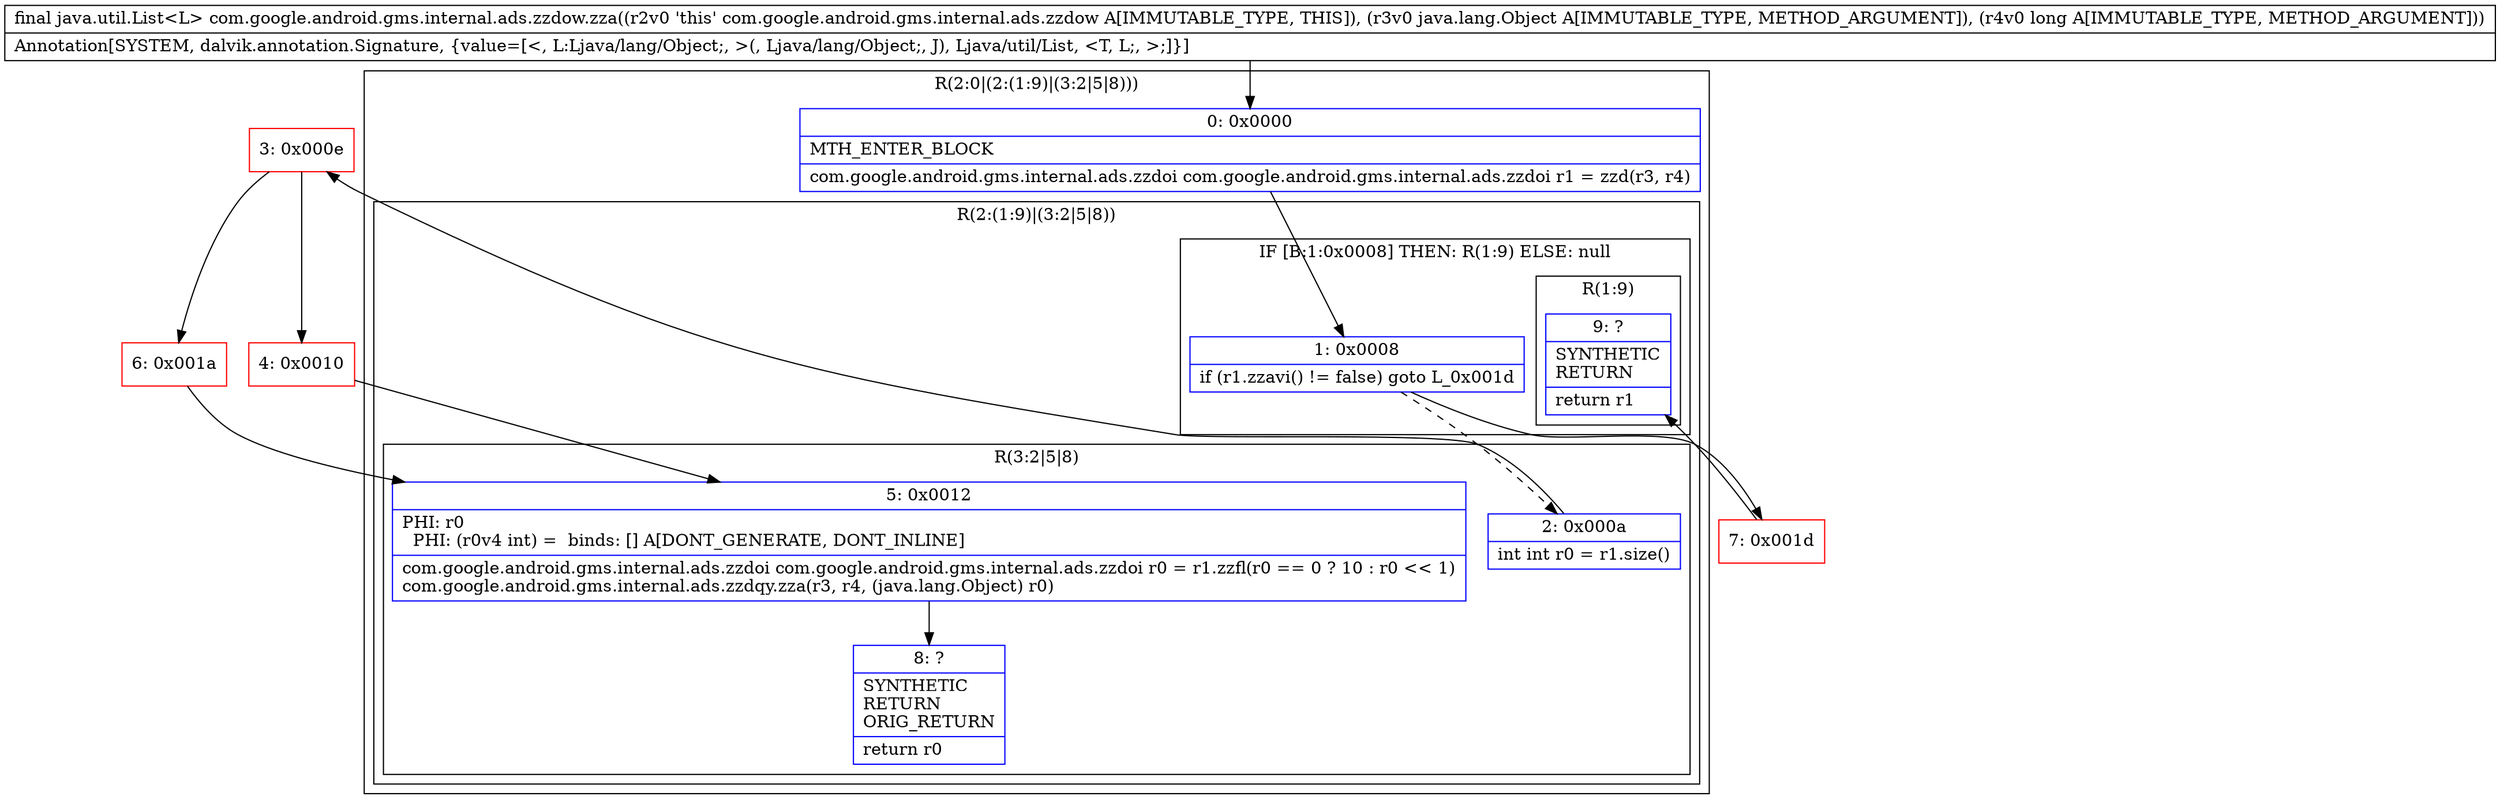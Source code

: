 digraph "CFG forcom.google.android.gms.internal.ads.zzdow.zza(Ljava\/lang\/Object;J)Ljava\/util\/List;" {
subgraph cluster_Region_505493006 {
label = "R(2:0|(2:(1:9)|(3:2|5|8)))";
node [shape=record,color=blue];
Node_0 [shape=record,label="{0\:\ 0x0000|MTH_ENTER_BLOCK\l|com.google.android.gms.internal.ads.zzdoi com.google.android.gms.internal.ads.zzdoi r1 = zzd(r3, r4)\l}"];
subgraph cluster_Region_597855959 {
label = "R(2:(1:9)|(3:2|5|8))";
node [shape=record,color=blue];
subgraph cluster_IfRegion_1302694577 {
label = "IF [B:1:0x0008] THEN: R(1:9) ELSE: null";
node [shape=record,color=blue];
Node_1 [shape=record,label="{1\:\ 0x0008|if (r1.zzavi() != false) goto L_0x001d\l}"];
subgraph cluster_Region_899692357 {
label = "R(1:9)";
node [shape=record,color=blue];
Node_9 [shape=record,label="{9\:\ ?|SYNTHETIC\lRETURN\l|return r1\l}"];
}
}
subgraph cluster_Region_1519720258 {
label = "R(3:2|5|8)";
node [shape=record,color=blue];
Node_2 [shape=record,label="{2\:\ 0x000a|int int r0 = r1.size()\l}"];
Node_5 [shape=record,label="{5\:\ 0x0012|PHI: r0 \l  PHI: (r0v4 int) =  binds: [] A[DONT_GENERATE, DONT_INLINE]\l|com.google.android.gms.internal.ads.zzdoi com.google.android.gms.internal.ads.zzdoi r0 = r1.zzfl(r0 == 0 ? 10 : r0 \<\< 1)\lcom.google.android.gms.internal.ads.zzdqy.zza(r3, r4, (java.lang.Object) r0)\l}"];
Node_8 [shape=record,label="{8\:\ ?|SYNTHETIC\lRETURN\lORIG_RETURN\l|return r0\l}"];
}
}
}
Node_3 [shape=record,color=red,label="{3\:\ 0x000e}"];
Node_4 [shape=record,color=red,label="{4\:\ 0x0010}"];
Node_6 [shape=record,color=red,label="{6\:\ 0x001a}"];
Node_7 [shape=record,color=red,label="{7\:\ 0x001d}"];
MethodNode[shape=record,label="{final java.util.List\<L\> com.google.android.gms.internal.ads.zzdow.zza((r2v0 'this' com.google.android.gms.internal.ads.zzdow A[IMMUTABLE_TYPE, THIS]), (r3v0 java.lang.Object A[IMMUTABLE_TYPE, METHOD_ARGUMENT]), (r4v0 long A[IMMUTABLE_TYPE, METHOD_ARGUMENT]))  | Annotation[SYSTEM, dalvik.annotation.Signature, \{value=[\<, L:Ljava\/lang\/Object;, \>(, Ljava\/lang\/Object;, J), Ljava\/util\/List, \<T, L;, \>;]\}]\l}"];
MethodNode -> Node_0;
Node_0 -> Node_1;
Node_1 -> Node_2[style=dashed];
Node_1 -> Node_7;
Node_2 -> Node_3;
Node_5 -> Node_8;
Node_3 -> Node_4;
Node_3 -> Node_6;
Node_4 -> Node_5;
Node_6 -> Node_5;
Node_7 -> Node_9;
}

